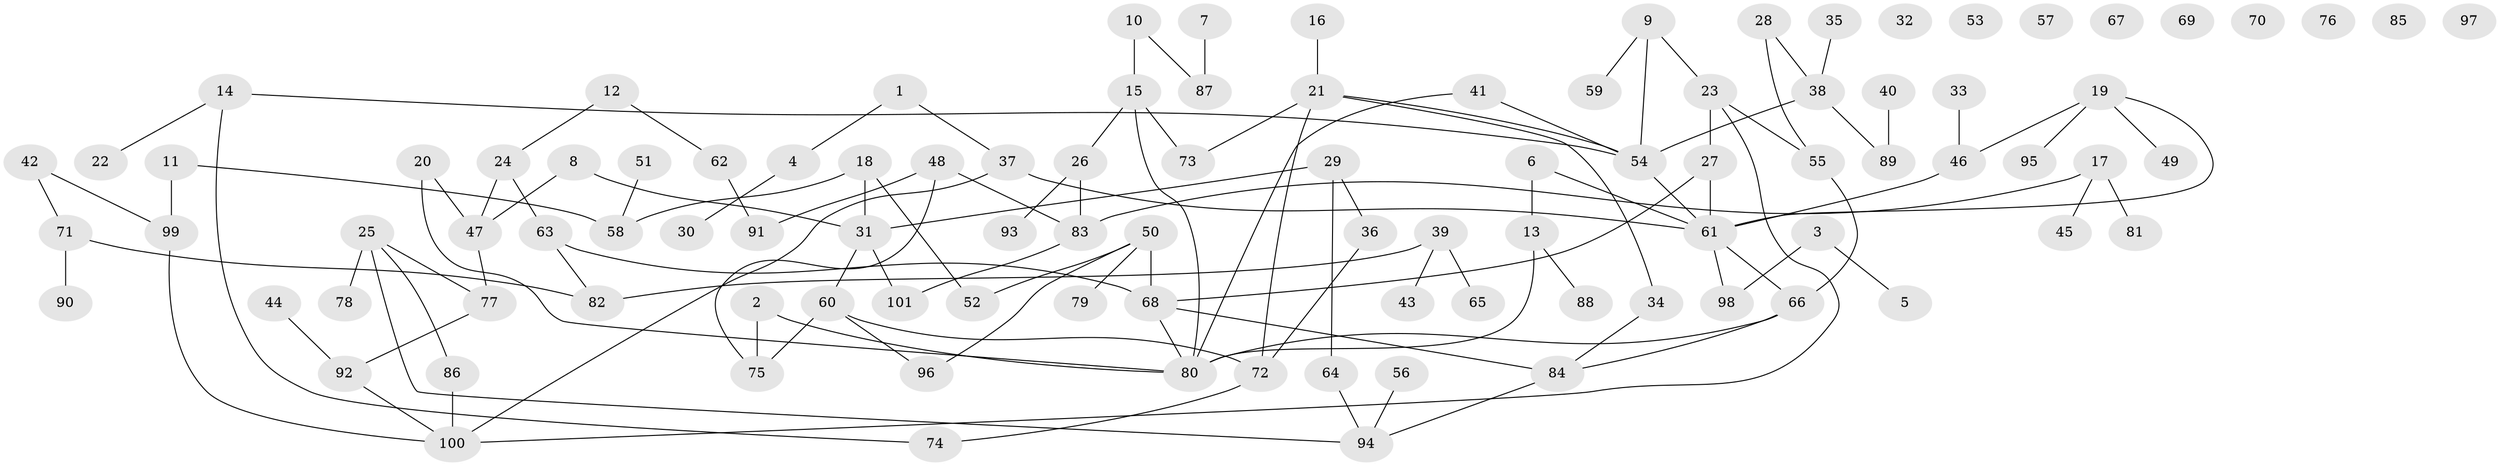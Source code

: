 // Generated by graph-tools (version 1.1) at 2025/40/03/09/25 04:40:34]
// undirected, 101 vertices, 118 edges
graph export_dot {
graph [start="1"]
  node [color=gray90,style=filled];
  1;
  2;
  3;
  4;
  5;
  6;
  7;
  8;
  9;
  10;
  11;
  12;
  13;
  14;
  15;
  16;
  17;
  18;
  19;
  20;
  21;
  22;
  23;
  24;
  25;
  26;
  27;
  28;
  29;
  30;
  31;
  32;
  33;
  34;
  35;
  36;
  37;
  38;
  39;
  40;
  41;
  42;
  43;
  44;
  45;
  46;
  47;
  48;
  49;
  50;
  51;
  52;
  53;
  54;
  55;
  56;
  57;
  58;
  59;
  60;
  61;
  62;
  63;
  64;
  65;
  66;
  67;
  68;
  69;
  70;
  71;
  72;
  73;
  74;
  75;
  76;
  77;
  78;
  79;
  80;
  81;
  82;
  83;
  84;
  85;
  86;
  87;
  88;
  89;
  90;
  91;
  92;
  93;
  94;
  95;
  96;
  97;
  98;
  99;
  100;
  101;
  1 -- 4;
  1 -- 37;
  2 -- 75;
  2 -- 80;
  3 -- 5;
  3 -- 98;
  4 -- 30;
  6 -- 13;
  6 -- 61;
  7 -- 87;
  8 -- 31;
  8 -- 47;
  9 -- 23;
  9 -- 54;
  9 -- 59;
  10 -- 15;
  10 -- 87;
  11 -- 58;
  11 -- 99;
  12 -- 24;
  12 -- 62;
  13 -- 80;
  13 -- 88;
  14 -- 22;
  14 -- 54;
  14 -- 74;
  15 -- 26;
  15 -- 73;
  15 -- 80;
  16 -- 21;
  17 -- 45;
  17 -- 81;
  17 -- 83;
  18 -- 31;
  18 -- 52;
  18 -- 58;
  19 -- 46;
  19 -- 49;
  19 -- 61;
  19 -- 95;
  20 -- 47;
  20 -- 80;
  21 -- 34;
  21 -- 54;
  21 -- 72;
  21 -- 73;
  23 -- 27;
  23 -- 55;
  23 -- 100;
  24 -- 47;
  24 -- 63;
  25 -- 77;
  25 -- 78;
  25 -- 86;
  25 -- 94;
  26 -- 83;
  26 -- 93;
  27 -- 61;
  27 -- 68;
  28 -- 38;
  28 -- 55;
  29 -- 31;
  29 -- 36;
  29 -- 64;
  31 -- 60;
  31 -- 101;
  33 -- 46;
  34 -- 84;
  35 -- 38;
  36 -- 72;
  37 -- 61;
  37 -- 100;
  38 -- 54;
  38 -- 89;
  39 -- 43;
  39 -- 65;
  39 -- 82;
  40 -- 89;
  41 -- 54;
  41 -- 80;
  42 -- 71;
  42 -- 99;
  44 -- 92;
  46 -- 61;
  47 -- 77;
  48 -- 75;
  48 -- 83;
  48 -- 91;
  50 -- 52;
  50 -- 68;
  50 -- 79;
  50 -- 96;
  51 -- 58;
  54 -- 61;
  55 -- 66;
  56 -- 94;
  60 -- 72;
  60 -- 75;
  60 -- 96;
  61 -- 66;
  61 -- 98;
  62 -- 91;
  63 -- 68;
  63 -- 82;
  64 -- 94;
  66 -- 80;
  66 -- 84;
  68 -- 80;
  68 -- 84;
  71 -- 82;
  71 -- 90;
  72 -- 74;
  77 -- 92;
  83 -- 101;
  84 -- 94;
  86 -- 100;
  92 -- 100;
  99 -- 100;
}
